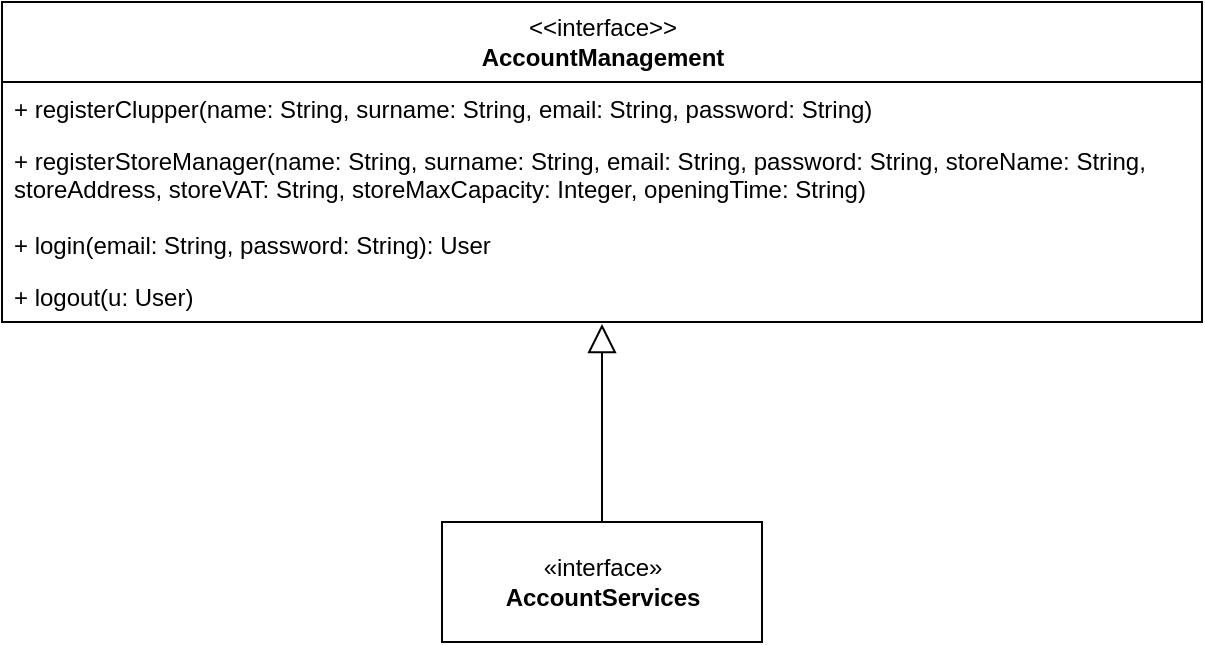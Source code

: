 <mxfile version="13.9.9" type="device"><diagram id="vfeo-LatsNQJVsuJaE_n" name="Page-1"><mxGraphModel dx="946" dy="697" grid="1" gridSize="10" guides="1" tooltips="1" connect="1" arrows="1" fold="1" page="1" pageScale="1" pageWidth="1169" pageHeight="827" math="0" shadow="0"><root><mxCell id="0"/><mxCell id="1" parent="0"/><mxCell id="cOPKM00X-fgAUQS1R6E_-6" style="edgeStyle=orthogonalEdgeStyle;rounded=0;orthogonalLoop=1;jettySize=auto;html=1;exitX=0.5;exitY=0;exitDx=0;exitDy=0;entryX=0.5;entryY=1.038;entryDx=0;entryDy=0;entryPerimeter=0;endArrow=block;endFill=0;shadow=0;jumpSize=6;endSize=12;" parent="1" source="_3LpHRnljucKgldoLb2Y-5" target="_3LpHRnljucKgldoLb2Y-31" edge="1"><mxGeometry relative="1" as="geometry"/></mxCell><mxCell id="_3LpHRnljucKgldoLb2Y-5" value="«interface»&lt;br&gt;&lt;b&gt;AccountServices&lt;br&gt;&lt;/b&gt;" style="html=1;" parent="1" vertex="1"><mxGeometry x="300" y="300" width="160" height="60" as="geometry"/></mxCell><mxCell id="_3LpHRnljucKgldoLb2Y-10" value="&amp;lt;&amp;lt;interface&amp;gt;&amp;gt;&lt;br&gt;&lt;b&gt;AccountManagement&lt;/b&gt;" style="swimlane;fontStyle=0;childLayout=stackLayout;horizontal=1;startSize=40;fillColor=none;horizontalStack=0;resizeParent=1;resizeParentMax=0;resizeLast=0;collapsible=1;marginBottom=0;html=1;" parent="1" vertex="1"><mxGeometry x="80" y="40" width="600" height="160" as="geometry"/></mxCell><mxCell id="_3LpHRnljucKgldoLb2Y-11" value="+ registerClupper(name: String, surname: String, email: String, password: String)" style="text;strokeColor=none;fillColor=none;align=left;verticalAlign=top;spacingLeft=4;spacingRight=4;overflow=hidden;rotatable=0;points=[[0,0.5],[1,0.5]];portConstraint=eastwest;" parent="_3LpHRnljucKgldoLb2Y-10" vertex="1"><mxGeometry y="40" width="600" height="26" as="geometry"/></mxCell><mxCell id="_3LpHRnljucKgldoLb2Y-29" value="+ registerStoreManager(name: String, surname: String, email: String, password: String, storeName: String, &#10;storeAddress, storeVAT: String, storeMaxCapacity: Integer, openingTime: String)" style="text;strokeColor=none;fillColor=none;align=left;verticalAlign=top;spacingLeft=4;spacingRight=4;overflow=hidden;rotatable=0;points=[[0,0.5],[1,0.5]];portConstraint=eastwest;" parent="_3LpHRnljucKgldoLb2Y-10" vertex="1"><mxGeometry y="66" width="600" height="42" as="geometry"/></mxCell><mxCell id="_3LpHRnljucKgldoLb2Y-30" value="+ login(email: String, password: String): User" style="text;strokeColor=none;fillColor=none;align=left;verticalAlign=top;spacingLeft=4;spacingRight=4;overflow=hidden;rotatable=0;points=[[0,0.5],[1,0.5]];portConstraint=eastwest;" parent="_3LpHRnljucKgldoLb2Y-10" vertex="1"><mxGeometry y="108" width="600" height="26" as="geometry"/></mxCell><mxCell id="_3LpHRnljucKgldoLb2Y-31" value="+ logout(u: User)" style="text;strokeColor=none;fillColor=none;align=left;verticalAlign=top;spacingLeft=4;spacingRight=4;overflow=hidden;rotatable=0;points=[[0,0.5],[1,0.5]];portConstraint=eastwest;" parent="_3LpHRnljucKgldoLb2Y-10" vertex="1"><mxGeometry y="134" width="600" height="26" as="geometry"/></mxCell></root></mxGraphModel></diagram></mxfile>